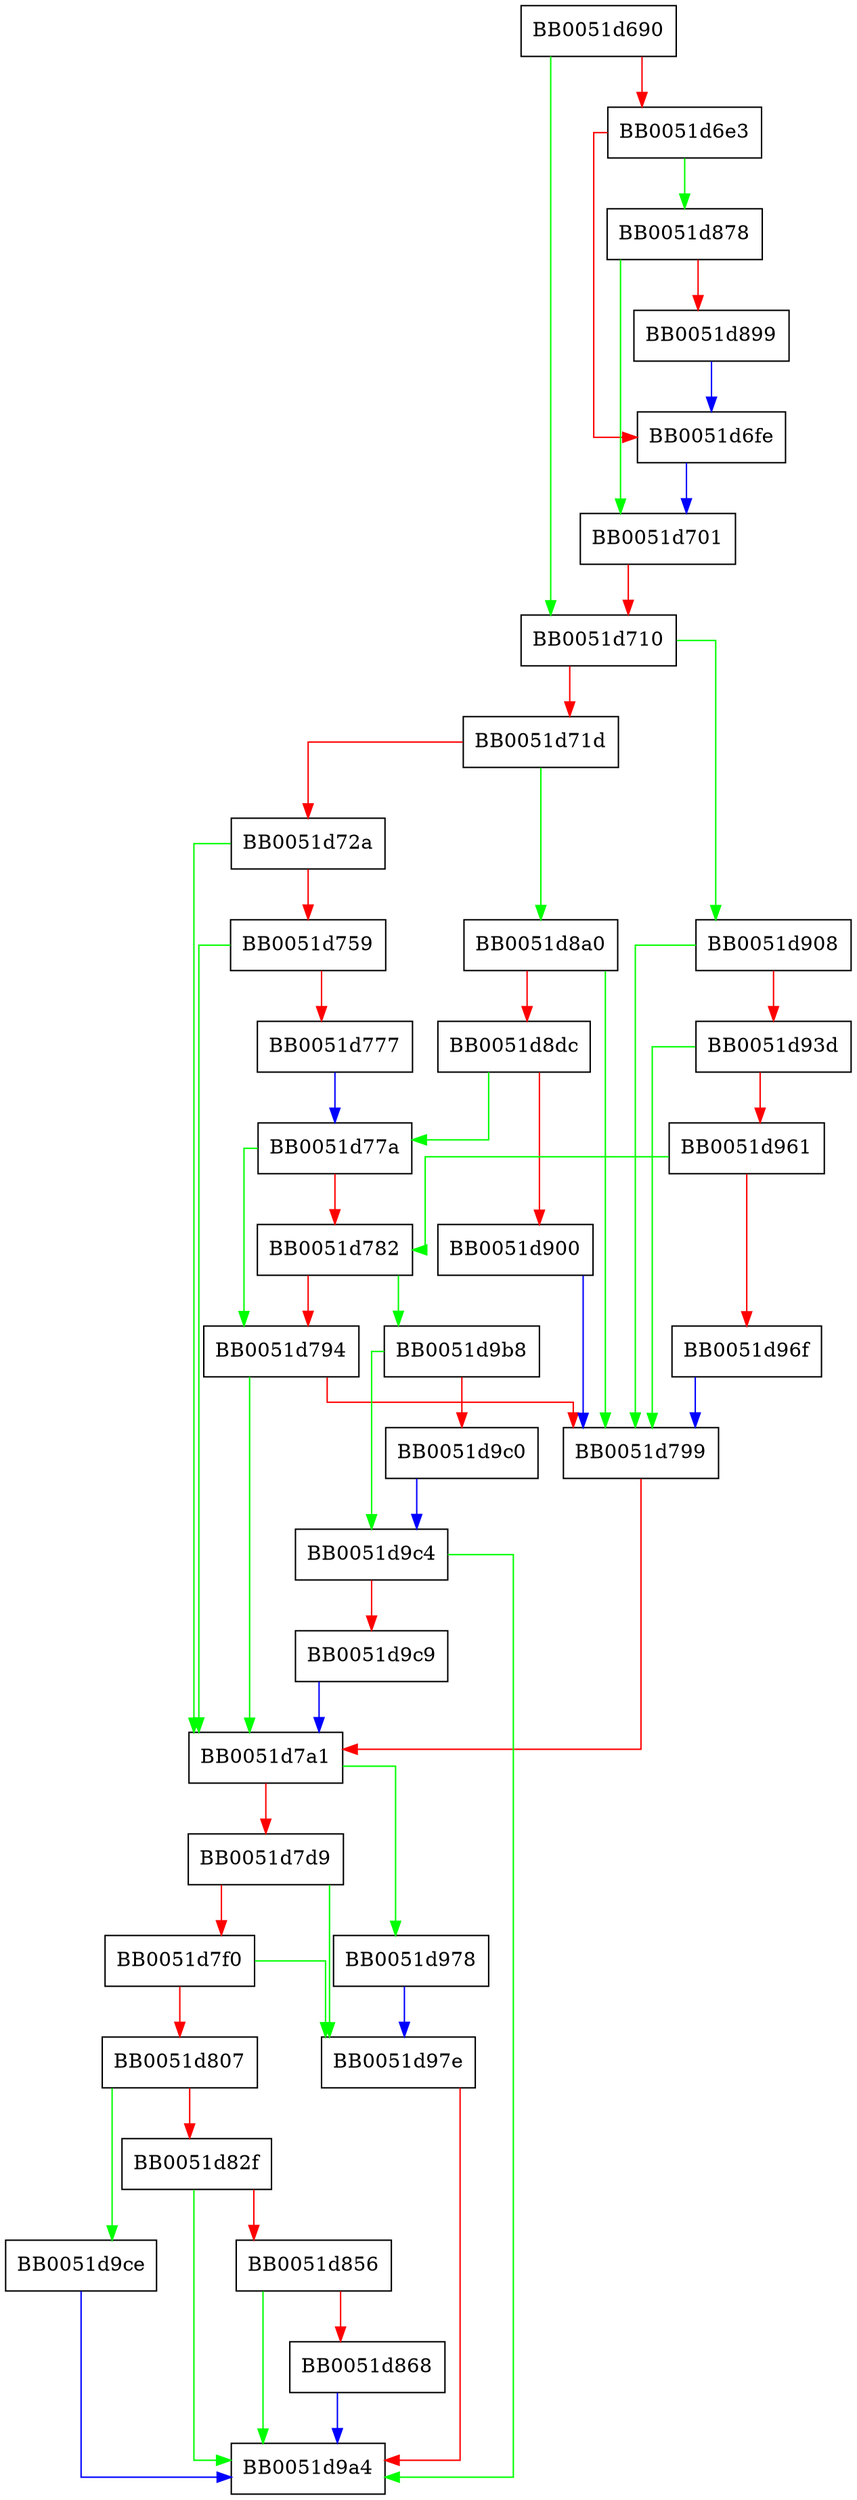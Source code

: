 digraph d2i_AutoPrivateKey {
  node [shape="box"];
  graph [splines=ortho];
  BB0051d690 -> BB0051d710 [color="green"];
  BB0051d690 -> BB0051d6e3 [color="red"];
  BB0051d6e3 -> BB0051d878 [color="green"];
  BB0051d6e3 -> BB0051d6fe [color="red"];
  BB0051d6fe -> BB0051d701 [color="blue"];
  BB0051d701 -> BB0051d710 [color="red"];
  BB0051d710 -> BB0051d908 [color="green"];
  BB0051d710 -> BB0051d71d [color="red"];
  BB0051d71d -> BB0051d8a0 [color="green"];
  BB0051d71d -> BB0051d72a [color="red"];
  BB0051d72a -> BB0051d7a1 [color="green"];
  BB0051d72a -> BB0051d759 [color="red"];
  BB0051d759 -> BB0051d7a1 [color="green"];
  BB0051d759 -> BB0051d777 [color="red"];
  BB0051d777 -> BB0051d77a [color="blue"];
  BB0051d77a -> BB0051d794 [color="green"];
  BB0051d77a -> BB0051d782 [color="red"];
  BB0051d782 -> BB0051d9b8 [color="green"];
  BB0051d782 -> BB0051d794 [color="red"];
  BB0051d794 -> BB0051d7a1 [color="green"];
  BB0051d794 -> BB0051d799 [color="red"];
  BB0051d799 -> BB0051d7a1 [color="red"];
  BB0051d7a1 -> BB0051d978 [color="green"];
  BB0051d7a1 -> BB0051d7d9 [color="red"];
  BB0051d7d9 -> BB0051d97e [color="green"];
  BB0051d7d9 -> BB0051d7f0 [color="red"];
  BB0051d7f0 -> BB0051d97e [color="green"];
  BB0051d7f0 -> BB0051d807 [color="red"];
  BB0051d807 -> BB0051d9ce [color="green"];
  BB0051d807 -> BB0051d82f [color="red"];
  BB0051d82f -> BB0051d9a4 [color="green"];
  BB0051d82f -> BB0051d856 [color="red"];
  BB0051d856 -> BB0051d9a4 [color="green"];
  BB0051d856 -> BB0051d868 [color="red"];
  BB0051d868 -> BB0051d9a4 [color="blue"];
  BB0051d878 -> BB0051d701 [color="green"];
  BB0051d878 -> BB0051d899 [color="red"];
  BB0051d899 -> BB0051d6fe [color="blue"];
  BB0051d8a0 -> BB0051d799 [color="green"];
  BB0051d8a0 -> BB0051d8dc [color="red"];
  BB0051d8dc -> BB0051d77a [color="green"];
  BB0051d8dc -> BB0051d900 [color="red"];
  BB0051d900 -> BB0051d799 [color="blue"];
  BB0051d908 -> BB0051d799 [color="green"];
  BB0051d908 -> BB0051d93d [color="red"];
  BB0051d93d -> BB0051d799 [color="green"];
  BB0051d93d -> BB0051d961 [color="red"];
  BB0051d961 -> BB0051d782 [color="green"];
  BB0051d961 -> BB0051d96f [color="red"];
  BB0051d96f -> BB0051d799 [color="blue"];
  BB0051d978 -> BB0051d97e [color="blue"];
  BB0051d97e -> BB0051d9a4 [color="red"];
  BB0051d9b8 -> BB0051d9c4 [color="green"];
  BB0051d9b8 -> BB0051d9c0 [color="red"];
  BB0051d9c0 -> BB0051d9c4 [color="blue"];
  BB0051d9c4 -> BB0051d9a4 [color="green"];
  BB0051d9c4 -> BB0051d9c9 [color="red"];
  BB0051d9c9 -> BB0051d7a1 [color="blue"];
  BB0051d9ce -> BB0051d9a4 [color="blue"];
}